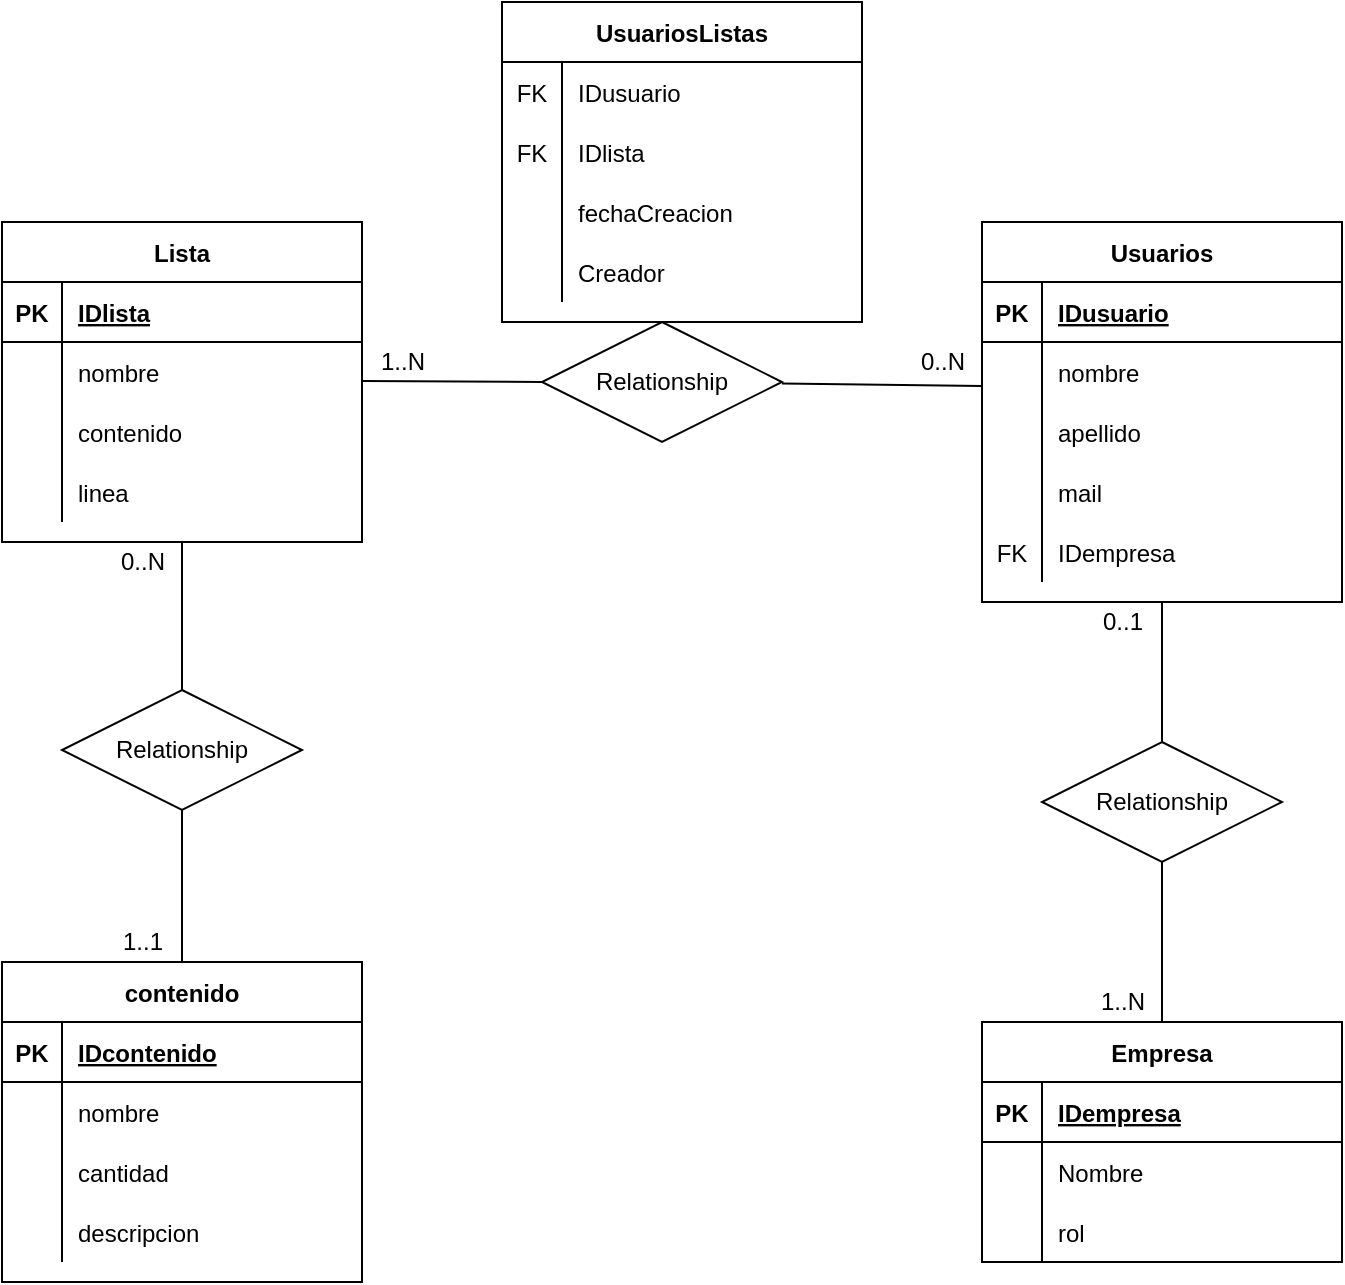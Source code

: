 <mxfile version="13.6.6" type="device"><diagram id="OyqH9BM1PH6md8q32eIH" name="Page-1"><mxGraphModel dx="981" dy="548" grid="1" gridSize="10" guides="1" tooltips="1" connect="1" arrows="1" fold="1" page="1" pageScale="1" pageWidth="1169" pageHeight="827" math="0" shadow="0"><root><mxCell id="0"/><mxCell id="1" parent="0"/><mxCell id="pPX90GaZXOJtx3bgEaTj-20" style="edgeStyle=orthogonalEdgeStyle;rounded=0;orthogonalLoop=1;jettySize=auto;html=1;" edge="1" parent="1" source="w2FxfL0U14pvJxvwuysx-2"><mxGeometry relative="1" as="geometry"><mxPoint x="210" y="280" as="targetPoint"/><Array as="points"><mxPoint x="210" y="280"/><mxPoint x="210" y="280"/></Array></mxGeometry></mxCell><mxCell id="w2FxfL0U14pvJxvwuysx-2" value="Lista" style="shape=table;startSize=30;container=1;collapsible=1;childLayout=tableLayout;fixedRows=1;rowLines=0;fontStyle=1;align=center;resizeLast=1;" parent="1" vertex="1"><mxGeometry x="120" y="120" width="180" height="160" as="geometry"/></mxCell><mxCell id="w2FxfL0U14pvJxvwuysx-3" value="" style="shape=partialRectangle;collapsible=0;dropTarget=0;pointerEvents=0;fillColor=none;top=0;left=0;bottom=1;right=0;points=[[0,0.5],[1,0.5]];portConstraint=eastwest;" parent="w2FxfL0U14pvJxvwuysx-2" vertex="1"><mxGeometry y="30" width="180" height="30" as="geometry"/></mxCell><mxCell id="w2FxfL0U14pvJxvwuysx-4" value="PK" style="shape=partialRectangle;connectable=0;fillColor=none;top=0;left=0;bottom=0;right=0;fontStyle=1;overflow=hidden;" parent="w2FxfL0U14pvJxvwuysx-3" vertex="1"><mxGeometry width="30" height="30" as="geometry"/></mxCell><mxCell id="w2FxfL0U14pvJxvwuysx-5" value="IDlista" style="shape=partialRectangle;connectable=0;fillColor=none;top=0;left=0;bottom=0;right=0;align=left;spacingLeft=6;fontStyle=5;overflow=hidden;" parent="w2FxfL0U14pvJxvwuysx-3" vertex="1"><mxGeometry x="30" width="150" height="30" as="geometry"/></mxCell><mxCell id="w2FxfL0U14pvJxvwuysx-6" value="" style="shape=partialRectangle;collapsible=0;dropTarget=0;pointerEvents=0;fillColor=none;top=0;left=0;bottom=0;right=0;points=[[0,0.5],[1,0.5]];portConstraint=eastwest;" parent="w2FxfL0U14pvJxvwuysx-2" vertex="1"><mxGeometry y="60" width="180" height="30" as="geometry"/></mxCell><mxCell id="w2FxfL0U14pvJxvwuysx-7" value="" style="shape=partialRectangle;connectable=0;fillColor=none;top=0;left=0;bottom=0;right=0;editable=1;overflow=hidden;" parent="w2FxfL0U14pvJxvwuysx-6" vertex="1"><mxGeometry width="30" height="30" as="geometry"/></mxCell><mxCell id="w2FxfL0U14pvJxvwuysx-8" value="nombre" style="shape=partialRectangle;connectable=0;fillColor=none;top=0;left=0;bottom=0;right=0;align=left;spacingLeft=6;overflow=hidden;" parent="w2FxfL0U14pvJxvwuysx-6" vertex="1"><mxGeometry x="30" width="150" height="30" as="geometry"/></mxCell><mxCell id="w2FxfL0U14pvJxvwuysx-9" value="" style="shape=partialRectangle;collapsible=0;dropTarget=0;pointerEvents=0;fillColor=none;top=0;left=0;bottom=0;right=0;points=[[0,0.5],[1,0.5]];portConstraint=eastwest;" parent="w2FxfL0U14pvJxvwuysx-2" vertex="1"><mxGeometry y="90" width="180" height="30" as="geometry"/></mxCell><mxCell id="w2FxfL0U14pvJxvwuysx-10" value="" style="shape=partialRectangle;connectable=0;fillColor=none;top=0;left=0;bottom=0;right=0;editable=1;overflow=hidden;" parent="w2FxfL0U14pvJxvwuysx-9" vertex="1"><mxGeometry width="30" height="30" as="geometry"/></mxCell><mxCell id="w2FxfL0U14pvJxvwuysx-11" value="contenido" style="shape=partialRectangle;connectable=0;fillColor=none;top=0;left=0;bottom=0;right=0;align=left;spacingLeft=6;overflow=hidden;" parent="w2FxfL0U14pvJxvwuysx-9" vertex="1"><mxGeometry x="30" width="150" height="30" as="geometry"/></mxCell><mxCell id="w2FxfL0U14pvJxvwuysx-86" value="" style="shape=partialRectangle;collapsible=0;dropTarget=0;pointerEvents=0;fillColor=none;top=0;left=0;bottom=0;right=0;points=[[0,0.5],[1,0.5]];portConstraint=eastwest;" parent="w2FxfL0U14pvJxvwuysx-2" vertex="1"><mxGeometry y="120" width="180" height="30" as="geometry"/></mxCell><mxCell id="w2FxfL0U14pvJxvwuysx-87" value="" style="shape=partialRectangle;connectable=0;fillColor=none;top=0;left=0;bottom=0;right=0;editable=1;overflow=hidden;" parent="w2FxfL0U14pvJxvwuysx-86" vertex="1"><mxGeometry width="30" height="30" as="geometry"/></mxCell><mxCell id="w2FxfL0U14pvJxvwuysx-88" value="linea" style="shape=partialRectangle;connectable=0;fillColor=none;top=0;left=0;bottom=0;right=0;align=left;spacingLeft=6;overflow=hidden;" parent="w2FxfL0U14pvJxvwuysx-86" vertex="1"><mxGeometry x="30" width="150" height="30" as="geometry"/></mxCell><mxCell id="w2FxfL0U14pvJxvwuysx-15" value="Relationship" style="shape=rhombus;perimeter=rhombusPerimeter;whiteSpace=wrap;html=1;align=center;" parent="1" vertex="1"><mxGeometry x="390" y="170" width="120" height="60" as="geometry"/></mxCell><mxCell id="w2FxfL0U14pvJxvwuysx-16" value="Usuarios" style="shape=table;startSize=30;container=1;collapsible=1;childLayout=tableLayout;fixedRows=1;rowLines=0;fontStyle=1;align=center;resizeLast=1;" parent="1" vertex="1"><mxGeometry x="610" y="120" width="180" height="190" as="geometry"/></mxCell><mxCell id="w2FxfL0U14pvJxvwuysx-17" value="" style="shape=partialRectangle;collapsible=0;dropTarget=0;pointerEvents=0;fillColor=none;top=0;left=0;bottom=1;right=0;points=[[0,0.5],[1,0.5]];portConstraint=eastwest;" parent="w2FxfL0U14pvJxvwuysx-16" vertex="1"><mxGeometry y="30" width="180" height="30" as="geometry"/></mxCell><mxCell id="w2FxfL0U14pvJxvwuysx-18" value="PK" style="shape=partialRectangle;connectable=0;fillColor=none;top=0;left=0;bottom=0;right=0;fontStyle=1;overflow=hidden;" parent="w2FxfL0U14pvJxvwuysx-17" vertex="1"><mxGeometry width="30" height="30" as="geometry"/></mxCell><mxCell id="w2FxfL0U14pvJxvwuysx-19" value="IDusuario" style="shape=partialRectangle;connectable=0;fillColor=none;top=0;left=0;bottom=0;right=0;align=left;spacingLeft=6;fontStyle=5;overflow=hidden;" parent="w2FxfL0U14pvJxvwuysx-17" vertex="1"><mxGeometry x="30" width="150" height="30" as="geometry"/></mxCell><mxCell id="w2FxfL0U14pvJxvwuysx-20" value="" style="shape=partialRectangle;collapsible=0;dropTarget=0;pointerEvents=0;fillColor=none;top=0;left=0;bottom=0;right=0;points=[[0,0.5],[1,0.5]];portConstraint=eastwest;" parent="w2FxfL0U14pvJxvwuysx-16" vertex="1"><mxGeometry y="60" width="180" height="30" as="geometry"/></mxCell><mxCell id="w2FxfL0U14pvJxvwuysx-21" value="" style="shape=partialRectangle;connectable=0;fillColor=none;top=0;left=0;bottom=0;right=0;editable=1;overflow=hidden;" parent="w2FxfL0U14pvJxvwuysx-20" vertex="1"><mxGeometry width="30" height="30" as="geometry"/></mxCell><mxCell id="w2FxfL0U14pvJxvwuysx-22" value="nombre" style="shape=partialRectangle;connectable=0;fillColor=none;top=0;left=0;bottom=0;right=0;align=left;spacingLeft=6;overflow=hidden;" parent="w2FxfL0U14pvJxvwuysx-20" vertex="1"><mxGeometry x="30" width="150" height="30" as="geometry"/></mxCell><mxCell id="w2FxfL0U14pvJxvwuysx-23" value="" style="shape=partialRectangle;collapsible=0;dropTarget=0;pointerEvents=0;fillColor=none;top=0;left=0;bottom=0;right=0;points=[[0,0.5],[1,0.5]];portConstraint=eastwest;" parent="w2FxfL0U14pvJxvwuysx-16" vertex="1"><mxGeometry y="90" width="180" height="30" as="geometry"/></mxCell><mxCell id="w2FxfL0U14pvJxvwuysx-24" value="" style="shape=partialRectangle;connectable=0;fillColor=none;top=0;left=0;bottom=0;right=0;editable=1;overflow=hidden;" parent="w2FxfL0U14pvJxvwuysx-23" vertex="1"><mxGeometry width="30" height="30" as="geometry"/></mxCell><mxCell id="w2FxfL0U14pvJxvwuysx-25" value="apellido" style="shape=partialRectangle;connectable=0;fillColor=none;top=0;left=0;bottom=0;right=0;align=left;spacingLeft=6;overflow=hidden;" parent="w2FxfL0U14pvJxvwuysx-23" vertex="1"><mxGeometry x="30" width="150" height="30" as="geometry"/></mxCell><mxCell id="w2FxfL0U14pvJxvwuysx-26" value="" style="shape=partialRectangle;collapsible=0;dropTarget=0;pointerEvents=0;fillColor=none;top=0;left=0;bottom=0;right=0;points=[[0,0.5],[1,0.5]];portConstraint=eastwest;" parent="w2FxfL0U14pvJxvwuysx-16" vertex="1"><mxGeometry y="120" width="180" height="30" as="geometry"/></mxCell><mxCell id="w2FxfL0U14pvJxvwuysx-27" value="" style="shape=partialRectangle;connectable=0;fillColor=none;top=0;left=0;bottom=0;right=0;editable=1;overflow=hidden;" parent="w2FxfL0U14pvJxvwuysx-26" vertex="1"><mxGeometry width="30" height="30" as="geometry"/></mxCell><mxCell id="w2FxfL0U14pvJxvwuysx-28" value="mail" style="shape=partialRectangle;connectable=0;fillColor=none;top=0;left=0;bottom=0;right=0;align=left;spacingLeft=6;overflow=hidden;" parent="w2FxfL0U14pvJxvwuysx-26" vertex="1"><mxGeometry x="30" width="150" height="30" as="geometry"/></mxCell><mxCell id="pPX90GaZXOJtx3bgEaTj-17" value="" style="shape=partialRectangle;collapsible=0;dropTarget=0;pointerEvents=0;fillColor=none;top=0;left=0;bottom=0;right=0;points=[[0,0.5],[1,0.5]];portConstraint=eastwest;" vertex="1" parent="w2FxfL0U14pvJxvwuysx-16"><mxGeometry y="150" width="180" height="30" as="geometry"/></mxCell><mxCell id="pPX90GaZXOJtx3bgEaTj-18" value="FK" style="shape=partialRectangle;connectable=0;fillColor=none;top=0;left=0;bottom=0;right=0;editable=1;overflow=hidden;" vertex="1" parent="pPX90GaZXOJtx3bgEaTj-17"><mxGeometry width="30" height="30" as="geometry"/></mxCell><mxCell id="pPX90GaZXOJtx3bgEaTj-19" value="IDempresa" style="shape=partialRectangle;connectable=0;fillColor=none;top=0;left=0;bottom=0;right=0;align=left;spacingLeft=6;overflow=hidden;" vertex="1" parent="pPX90GaZXOJtx3bgEaTj-17"><mxGeometry x="30" width="150" height="30" as="geometry"/></mxCell><mxCell id="w2FxfL0U14pvJxvwuysx-32" value="Empresa" style="shape=table;startSize=30;container=1;collapsible=1;childLayout=tableLayout;fixedRows=1;rowLines=0;fontStyle=1;align=center;resizeLast=1;" parent="1" vertex="1"><mxGeometry x="610" y="520" width="180" height="120" as="geometry"/></mxCell><mxCell id="w2FxfL0U14pvJxvwuysx-33" value="" style="shape=partialRectangle;collapsible=0;dropTarget=0;pointerEvents=0;fillColor=none;top=0;left=0;bottom=1;right=0;points=[[0,0.5],[1,0.5]];portConstraint=eastwest;" parent="w2FxfL0U14pvJxvwuysx-32" vertex="1"><mxGeometry y="30" width="180" height="30" as="geometry"/></mxCell><mxCell id="w2FxfL0U14pvJxvwuysx-34" value="PK" style="shape=partialRectangle;connectable=0;fillColor=none;top=0;left=0;bottom=0;right=0;fontStyle=1;overflow=hidden;" parent="w2FxfL0U14pvJxvwuysx-33" vertex="1"><mxGeometry width="30" height="30" as="geometry"/></mxCell><mxCell id="w2FxfL0U14pvJxvwuysx-35" value="IDempresa" style="shape=partialRectangle;connectable=0;fillColor=none;top=0;left=0;bottom=0;right=0;align=left;spacingLeft=6;fontStyle=5;overflow=hidden;" parent="w2FxfL0U14pvJxvwuysx-33" vertex="1"><mxGeometry x="30" width="150" height="30" as="geometry"/></mxCell><mxCell id="w2FxfL0U14pvJxvwuysx-36" value="" style="shape=partialRectangle;collapsible=0;dropTarget=0;pointerEvents=0;fillColor=none;top=0;left=0;bottom=0;right=0;points=[[0,0.5],[1,0.5]];portConstraint=eastwest;" parent="w2FxfL0U14pvJxvwuysx-32" vertex="1"><mxGeometry y="60" width="180" height="30" as="geometry"/></mxCell><mxCell id="w2FxfL0U14pvJxvwuysx-37" value="" style="shape=partialRectangle;connectable=0;fillColor=none;top=0;left=0;bottom=0;right=0;editable=1;overflow=hidden;" parent="w2FxfL0U14pvJxvwuysx-36" vertex="1"><mxGeometry width="30" height="30" as="geometry"/></mxCell><mxCell id="w2FxfL0U14pvJxvwuysx-38" value="Nombre" style="shape=partialRectangle;connectable=0;fillColor=none;top=0;left=0;bottom=0;right=0;align=left;spacingLeft=6;overflow=hidden;" parent="w2FxfL0U14pvJxvwuysx-36" vertex="1"><mxGeometry x="30" width="150" height="30" as="geometry"/></mxCell><mxCell id="pPX90GaZXOJtx3bgEaTj-1" value="" style="shape=partialRectangle;collapsible=0;dropTarget=0;pointerEvents=0;fillColor=none;top=0;left=0;bottom=0;right=0;points=[[0,0.5],[1,0.5]];portConstraint=eastwest;" vertex="1" parent="w2FxfL0U14pvJxvwuysx-32"><mxGeometry y="90" width="180" height="30" as="geometry"/></mxCell><mxCell id="pPX90GaZXOJtx3bgEaTj-2" value="" style="shape=partialRectangle;connectable=0;fillColor=none;top=0;left=0;bottom=0;right=0;editable=1;overflow=hidden;" vertex="1" parent="pPX90GaZXOJtx3bgEaTj-1"><mxGeometry width="30" height="30" as="geometry"/></mxCell><mxCell id="pPX90GaZXOJtx3bgEaTj-3" value="rol" style="shape=partialRectangle;connectable=0;fillColor=none;top=0;left=0;bottom=0;right=0;align=left;spacingLeft=6;overflow=hidden;" vertex="1" parent="pPX90GaZXOJtx3bgEaTj-1"><mxGeometry x="30" width="150" height="30" as="geometry"/></mxCell><mxCell id="w2FxfL0U14pvJxvwuysx-45" value="Relationship" style="shape=rhombus;perimeter=rhombusPerimeter;whiteSpace=wrap;html=1;align=center;" parent="1" vertex="1"><mxGeometry x="640" y="380" width="120" height="60" as="geometry"/></mxCell><mxCell id="w2FxfL0U14pvJxvwuysx-46" value="" style="endArrow=none;html=1;rounded=0;entryX=0;entryY=0.5;entryDx=0;entryDy=0;" parent="1" target="w2FxfL0U14pvJxvwuysx-15" edge="1"><mxGeometry relative="1" as="geometry"><mxPoint x="300" y="199.5" as="sourcePoint"/><mxPoint x="380" y="200" as="targetPoint"/></mxGeometry></mxCell><mxCell id="w2FxfL0U14pvJxvwuysx-49" value="" style="endArrow=none;html=1;rounded=0;exitX=0.5;exitY=1;exitDx=0;exitDy=0;entryX=0.5;entryY=0;entryDx=0;entryDy=0;" parent="1" source="w2FxfL0U14pvJxvwuysx-16" target="w2FxfL0U14pvJxvwuysx-45" edge="1"><mxGeometry relative="1" as="geometry"><mxPoint x="500" y="410" as="sourcePoint"/><mxPoint x="660" y="410" as="targetPoint"/></mxGeometry></mxCell><mxCell id="w2FxfL0U14pvJxvwuysx-50" value="" style="endArrow=none;html=1;rounded=0;entryX=0.5;entryY=1;entryDx=0;entryDy=0;exitX=0.5;exitY=0;exitDx=0;exitDy=0;" parent="1" source="w2FxfL0U14pvJxvwuysx-32" target="w2FxfL0U14pvJxvwuysx-45" edge="1"><mxGeometry relative="1" as="geometry"><mxPoint x="500" y="410" as="sourcePoint"/><mxPoint x="660" y="410" as="targetPoint"/></mxGeometry></mxCell><mxCell id="w2FxfL0U14pvJxvwuysx-51" value="1..N" style="text;html=1;align=center;verticalAlign=middle;resizable=0;points=[];autosize=1;" parent="1" vertex="1"><mxGeometry x="300" y="180" width="40" height="20" as="geometry"/></mxCell><mxCell id="w2FxfL0U14pvJxvwuysx-56" value="0..1" style="text;html=1;align=center;verticalAlign=middle;resizable=0;points=[];autosize=1;" parent="1" vertex="1"><mxGeometry x="660" y="310" width="40" height="20" as="geometry"/></mxCell><mxCell id="w2FxfL0U14pvJxvwuysx-57" value="1..N" style="text;html=1;align=center;verticalAlign=middle;resizable=0;points=[];autosize=1;" parent="1" vertex="1"><mxGeometry x="660" y="500" width="40" height="20" as="geometry"/></mxCell><mxCell id="w2FxfL0U14pvJxvwuysx-54" value="0..N" style="text;html=1;align=center;verticalAlign=middle;resizable=0;points=[];autosize=1;" parent="1" vertex="1"><mxGeometry x="570" y="180" width="40" height="20" as="geometry"/></mxCell><mxCell id="w2FxfL0U14pvJxvwuysx-91" value="" style="endArrow=none;html=1;rounded=0;" parent="1" edge="1"><mxGeometry relative="1" as="geometry"><mxPoint x="510" y="200.75" as="sourcePoint"/><mxPoint x="610" y="202" as="targetPoint"/></mxGeometry></mxCell><mxCell id="w2FxfL0U14pvJxvwuysx-59" value="UsuariosListas" style="shape=table;startSize=30;container=1;collapsible=1;childLayout=tableLayout;fixedRows=1;rowLines=0;fontStyle=1;align=center;resizeLast=1;" parent="1" vertex="1"><mxGeometry x="370" y="10" width="180" height="160" as="geometry"/></mxCell><mxCell id="w2FxfL0U14pvJxvwuysx-63" value="" style="shape=partialRectangle;collapsible=0;dropTarget=0;pointerEvents=0;fillColor=none;top=0;left=0;bottom=0;right=0;points=[[0,0.5],[1,0.5]];portConstraint=eastwest;" parent="w2FxfL0U14pvJxvwuysx-59" vertex="1"><mxGeometry y="30" width="180" height="30" as="geometry"/></mxCell><mxCell id="w2FxfL0U14pvJxvwuysx-64" value="FK" style="shape=partialRectangle;connectable=0;fillColor=none;top=0;left=0;bottom=0;right=0;editable=1;overflow=hidden;" parent="w2FxfL0U14pvJxvwuysx-63" vertex="1"><mxGeometry width="30" height="30" as="geometry"/></mxCell><mxCell id="w2FxfL0U14pvJxvwuysx-65" value="IDusuario" style="shape=partialRectangle;connectable=0;fillColor=none;top=0;left=0;bottom=0;right=0;align=left;spacingLeft=6;overflow=hidden;" parent="w2FxfL0U14pvJxvwuysx-63" vertex="1"><mxGeometry x="30" width="150" height="30" as="geometry"/></mxCell><mxCell id="w2FxfL0U14pvJxvwuysx-66" value="" style="shape=partialRectangle;collapsible=0;dropTarget=0;pointerEvents=0;fillColor=none;top=0;left=0;bottom=0;right=0;points=[[0,0.5],[1,0.5]];portConstraint=eastwest;" parent="w2FxfL0U14pvJxvwuysx-59" vertex="1"><mxGeometry y="60" width="180" height="30" as="geometry"/></mxCell><mxCell id="w2FxfL0U14pvJxvwuysx-67" value="FK" style="shape=partialRectangle;connectable=0;fillColor=none;top=0;left=0;bottom=0;right=0;editable=1;overflow=hidden;" parent="w2FxfL0U14pvJxvwuysx-66" vertex="1"><mxGeometry width="30" height="30" as="geometry"/></mxCell><mxCell id="w2FxfL0U14pvJxvwuysx-68" value="IDlista" style="shape=partialRectangle;connectable=0;fillColor=none;top=0;left=0;bottom=0;right=0;align=left;spacingLeft=6;overflow=hidden;" parent="w2FxfL0U14pvJxvwuysx-66" vertex="1"><mxGeometry x="30" width="150" height="30" as="geometry"/></mxCell><mxCell id="w2FxfL0U14pvJxvwuysx-96" value="" style="shape=partialRectangle;collapsible=0;dropTarget=0;pointerEvents=0;fillColor=none;top=0;left=0;bottom=0;right=0;points=[[0,0.5],[1,0.5]];portConstraint=eastwest;" parent="w2FxfL0U14pvJxvwuysx-59" vertex="1"><mxGeometry y="90" width="180" height="30" as="geometry"/></mxCell><mxCell id="w2FxfL0U14pvJxvwuysx-97" value="" style="shape=partialRectangle;connectable=0;fillColor=none;top=0;left=0;bottom=0;right=0;editable=1;overflow=hidden;" parent="w2FxfL0U14pvJxvwuysx-96" vertex="1"><mxGeometry width="30" height="30" as="geometry"/></mxCell><mxCell id="w2FxfL0U14pvJxvwuysx-98" value="fechaCreacion" style="shape=partialRectangle;connectable=0;fillColor=none;top=0;left=0;bottom=0;right=0;align=left;spacingLeft=6;overflow=hidden;" parent="w2FxfL0U14pvJxvwuysx-96" vertex="1"><mxGeometry x="30" width="150" height="30" as="geometry"/></mxCell><mxCell id="w2FxfL0U14pvJxvwuysx-99" value="" style="shape=partialRectangle;collapsible=0;dropTarget=0;pointerEvents=0;fillColor=none;top=0;left=0;bottom=0;right=0;points=[[0,0.5],[1,0.5]];portConstraint=eastwest;" parent="w2FxfL0U14pvJxvwuysx-59" vertex="1"><mxGeometry y="120" width="180" height="30" as="geometry"/></mxCell><mxCell id="w2FxfL0U14pvJxvwuysx-100" value="" style="shape=partialRectangle;connectable=0;fillColor=none;top=0;left=0;bottom=0;right=0;editable=1;overflow=hidden;" parent="w2FxfL0U14pvJxvwuysx-99" vertex="1"><mxGeometry width="30" height="30" as="geometry"/></mxCell><mxCell id="w2FxfL0U14pvJxvwuysx-101" value="Creador" style="shape=partialRectangle;connectable=0;fillColor=none;top=0;left=0;bottom=0;right=0;align=left;spacingLeft=6;overflow=hidden;" parent="w2FxfL0U14pvJxvwuysx-99" vertex="1"><mxGeometry x="30" width="150" height="30" as="geometry"/></mxCell><mxCell id="pPX90GaZXOJtx3bgEaTj-4" value="contenido" style="shape=table;startSize=30;container=1;collapsible=1;childLayout=tableLayout;fixedRows=1;rowLines=0;fontStyle=1;align=center;resizeLast=1;" vertex="1" parent="1"><mxGeometry x="120" y="490" width="180" height="160" as="geometry"/></mxCell><mxCell id="pPX90GaZXOJtx3bgEaTj-5" value="" style="shape=partialRectangle;collapsible=0;dropTarget=0;pointerEvents=0;fillColor=none;top=0;left=0;bottom=1;right=0;points=[[0,0.5],[1,0.5]];portConstraint=eastwest;" vertex="1" parent="pPX90GaZXOJtx3bgEaTj-4"><mxGeometry y="30" width="180" height="30" as="geometry"/></mxCell><mxCell id="pPX90GaZXOJtx3bgEaTj-6" value="PK" style="shape=partialRectangle;connectable=0;fillColor=none;top=0;left=0;bottom=0;right=0;fontStyle=1;overflow=hidden;" vertex="1" parent="pPX90GaZXOJtx3bgEaTj-5"><mxGeometry width="30" height="30" as="geometry"/></mxCell><mxCell id="pPX90GaZXOJtx3bgEaTj-7" value="IDcontenido" style="shape=partialRectangle;connectable=0;fillColor=none;top=0;left=0;bottom=0;right=0;align=left;spacingLeft=6;fontStyle=5;overflow=hidden;" vertex="1" parent="pPX90GaZXOJtx3bgEaTj-5"><mxGeometry x="30" width="150" height="30" as="geometry"/></mxCell><mxCell id="pPX90GaZXOJtx3bgEaTj-8" value="" style="shape=partialRectangle;collapsible=0;dropTarget=0;pointerEvents=0;fillColor=none;top=0;left=0;bottom=0;right=0;points=[[0,0.5],[1,0.5]];portConstraint=eastwest;" vertex="1" parent="pPX90GaZXOJtx3bgEaTj-4"><mxGeometry y="60" width="180" height="30" as="geometry"/></mxCell><mxCell id="pPX90GaZXOJtx3bgEaTj-9" value="" style="shape=partialRectangle;connectable=0;fillColor=none;top=0;left=0;bottom=0;right=0;editable=1;overflow=hidden;" vertex="1" parent="pPX90GaZXOJtx3bgEaTj-8"><mxGeometry width="30" height="30" as="geometry"/></mxCell><mxCell id="pPX90GaZXOJtx3bgEaTj-10" value="nombre" style="shape=partialRectangle;connectable=0;fillColor=none;top=0;left=0;bottom=0;right=0;align=left;spacingLeft=6;overflow=hidden;" vertex="1" parent="pPX90GaZXOJtx3bgEaTj-8"><mxGeometry x="30" width="150" height="30" as="geometry"/></mxCell><mxCell id="pPX90GaZXOJtx3bgEaTj-11" value="" style="shape=partialRectangle;collapsible=0;dropTarget=0;pointerEvents=0;fillColor=none;top=0;left=0;bottom=0;right=0;points=[[0,0.5],[1,0.5]];portConstraint=eastwest;" vertex="1" parent="pPX90GaZXOJtx3bgEaTj-4"><mxGeometry y="90" width="180" height="30" as="geometry"/></mxCell><mxCell id="pPX90GaZXOJtx3bgEaTj-12" value="" style="shape=partialRectangle;connectable=0;fillColor=none;top=0;left=0;bottom=0;right=0;editable=1;overflow=hidden;" vertex="1" parent="pPX90GaZXOJtx3bgEaTj-11"><mxGeometry width="30" height="30" as="geometry"/></mxCell><mxCell id="pPX90GaZXOJtx3bgEaTj-13" value="cantidad" style="shape=partialRectangle;connectable=0;fillColor=none;top=0;left=0;bottom=0;right=0;align=left;spacingLeft=6;overflow=hidden;" vertex="1" parent="pPX90GaZXOJtx3bgEaTj-11"><mxGeometry x="30" width="150" height="30" as="geometry"/></mxCell><mxCell id="pPX90GaZXOJtx3bgEaTj-14" value="" style="shape=partialRectangle;collapsible=0;dropTarget=0;pointerEvents=0;fillColor=none;top=0;left=0;bottom=0;right=0;points=[[0,0.5],[1,0.5]];portConstraint=eastwest;" vertex="1" parent="pPX90GaZXOJtx3bgEaTj-4"><mxGeometry y="120" width="180" height="30" as="geometry"/></mxCell><mxCell id="pPX90GaZXOJtx3bgEaTj-15" value="" style="shape=partialRectangle;connectable=0;fillColor=none;top=0;left=0;bottom=0;right=0;editable=1;overflow=hidden;" vertex="1" parent="pPX90GaZXOJtx3bgEaTj-14"><mxGeometry width="30" height="30" as="geometry"/></mxCell><mxCell id="pPX90GaZXOJtx3bgEaTj-16" value="descripcion" style="shape=partialRectangle;connectable=0;fillColor=none;top=0;left=0;bottom=0;right=0;align=left;spacingLeft=6;overflow=hidden;" vertex="1" parent="pPX90GaZXOJtx3bgEaTj-14"><mxGeometry x="30" width="150" height="30" as="geometry"/></mxCell><mxCell id="pPX90GaZXOJtx3bgEaTj-21" value="Relationship" style="shape=rhombus;perimeter=rhombusPerimeter;whiteSpace=wrap;html=1;align=center;" vertex="1" parent="1"><mxGeometry x="150" y="354" width="120" height="60" as="geometry"/></mxCell><mxCell id="pPX90GaZXOJtx3bgEaTj-24" value="0..N" style="text;html=1;align=center;verticalAlign=middle;resizable=0;points=[];autosize=1;" vertex="1" parent="1"><mxGeometry x="170" y="280" width="40" height="20" as="geometry"/></mxCell><mxCell id="pPX90GaZXOJtx3bgEaTj-25" value="1..1" style="text;html=1;align=center;verticalAlign=middle;resizable=0;points=[];autosize=1;" vertex="1" parent="1"><mxGeometry x="170" y="470" width="40" height="20" as="geometry"/></mxCell><mxCell id="pPX90GaZXOJtx3bgEaTj-26" value="" style="endArrow=none;html=1;rounded=0;exitX=0.5;exitY=1;exitDx=0;exitDy=0;entryX=0.5;entryY=0;entryDx=0;entryDy=0;" edge="1" parent="1" source="w2FxfL0U14pvJxvwuysx-2" target="pPX90GaZXOJtx3bgEaTj-21"><mxGeometry relative="1" as="geometry"><mxPoint x="380" y="330" as="sourcePoint"/><mxPoint x="540" y="330" as="targetPoint"/></mxGeometry></mxCell><mxCell id="pPX90GaZXOJtx3bgEaTj-27" value="" style="endArrow=none;html=1;rounded=0;exitX=0.5;exitY=1;exitDx=0;exitDy=0;entryX=0.5;entryY=0;entryDx=0;entryDy=0;" edge="1" parent="1" source="pPX90GaZXOJtx3bgEaTj-21" target="pPX90GaZXOJtx3bgEaTj-4"><mxGeometry relative="1" as="geometry"><mxPoint x="380" y="330" as="sourcePoint"/><mxPoint x="540" y="330" as="targetPoint"/></mxGeometry></mxCell></root></mxGraphModel></diagram></mxfile>